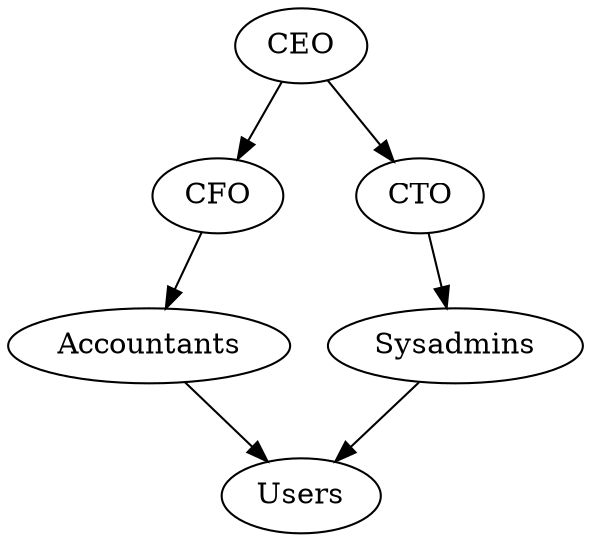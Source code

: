 digraph {

CEO -> CFO
CEO -> CTO
CTO -> Sysadmins
CFO -> Accountants
Sysadmins -> Users
Accountants -> Users
}
